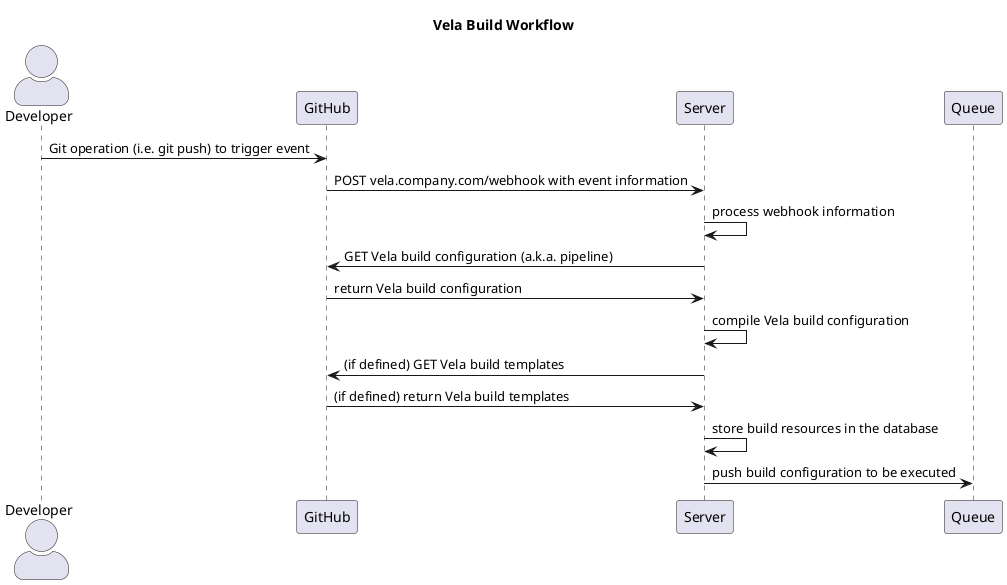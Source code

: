 @startuml

title Vela Build Workflow

skinparam actorStyle awesome
actor "Developer" as Developer

participant "GitHub" as Github
participant "Server" as Server
participant "Queue" as Queue

Developer -> Github : Git operation (i.e. git push) to trigger event
Github -> Server : POST vela.company.com/webhook with event information
Server -> Server : process webhook information
Server -> Github : GET Vela build configuration (a.k.a. pipeline)
Github -> Server : return Vela build configuration
Server -> Server : compile Vela build configuration
Server -> Github : (if defined) GET Vela build templates
Github -> Server : (if defined) return Vela build templates
Server -> Server : store build resources in the database
Server -> Queue : push build configuration to be executed

@enduml